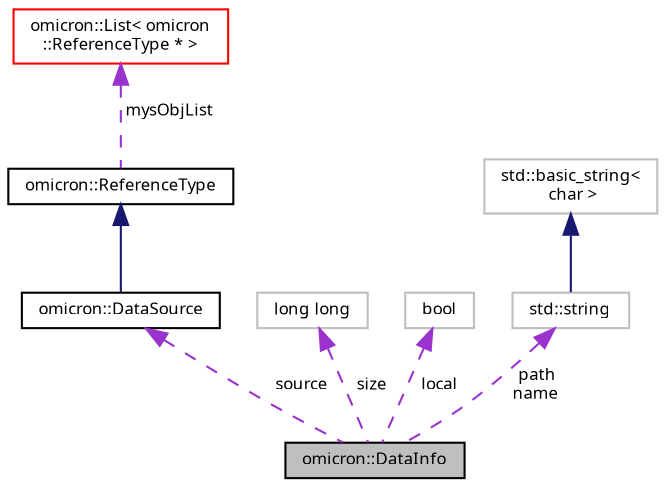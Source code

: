 digraph "omicron::DataInfo"
{
  bgcolor="transparent";
  edge [fontname="FreeSans.ttf",fontsize="8",labelfontname="FreeSans.ttf",labelfontsize="8"];
  node [fontname="FreeSans.ttf",fontsize="8",shape=record];
  Node1 [label="omicron::DataInfo",height=0.2,width=0.4,color="black", fillcolor="grey75", style="filled", fontcolor="black"];
  Node2 -> Node1 [dir="back",color="darkorchid3",fontsize="8",style="dashed",label=" source" ,fontname="FreeSans.ttf"];
  Node2 [label="omicron::DataSource",height=0.2,width=0.4,color="black",URL="$classomicron_1_1_data_source.html"];
  Node3 -> Node2 [dir="back",color="midnightblue",fontsize="8",style="solid",fontname="FreeSans.ttf"];
  Node3 [label="omicron::ReferenceType",height=0.2,width=0.4,color="black",URL="$classomicron_1_1_reference_type.html",tooltip="Implements a base class for reference-counted types. "];
  Node4 -> Node3 [dir="back",color="darkorchid3",fontsize="8",style="dashed",label=" mysObjList" ,fontname="FreeSans.ttf"];
  Node4 [label="omicron::List\< omicron\l::ReferenceType * \>",height=0.2,width=0.4,color="red",URL="$classomicron_1_1_list.html"];
  Node5 -> Node1 [dir="back",color="darkorchid3",fontsize="8",style="dashed",label=" size" ,fontname="FreeSans.ttf"];
  Node5 [label="long long",height=0.2,width=0.4,color="grey75"];
  Node6 -> Node1 [dir="back",color="darkorchid3",fontsize="8",style="dashed",label=" local" ,fontname="FreeSans.ttf"];
  Node6 [label="bool",height=0.2,width=0.4,color="grey75"];
  Node7 -> Node1 [dir="back",color="darkorchid3",fontsize="8",style="dashed",label=" path\nname" ,fontname="FreeSans.ttf"];
  Node7 [label="std::string",height=0.2,width=0.4,color="grey75",tooltip="STL class. "];
  Node8 -> Node7 [dir="back",color="midnightblue",fontsize="8",style="solid",fontname="FreeSans.ttf"];
  Node8 [label="std::basic_string\<\l char \>",height=0.2,width=0.4,color="grey75",tooltip="STL class. "];
}
